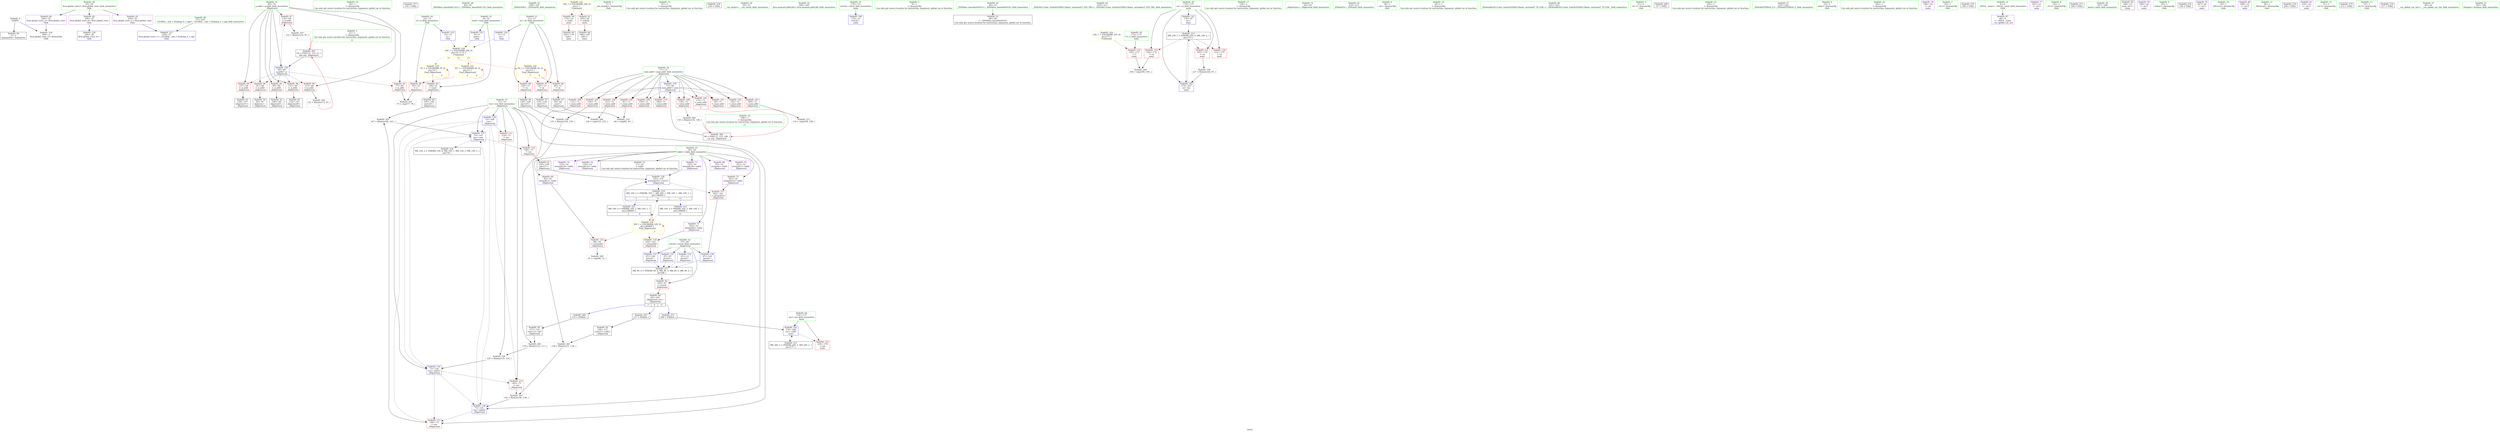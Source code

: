 digraph "SVFG" {
	label="SVFG";

	Node0x559bbe27d040 [shape=record,color=grey,label="{NodeID: 0\nNullPtr}"];
	Node0x559bbe27d040 -> Node0x559bbe295bb0[style=solid];
	Node0x559bbe27d040 -> Node0x559bbe29adf0[style=solid];
	Node0x559bbe295370 [shape=record,color=red,label="{NodeID: 97\n132\<--69\n\<--p.addr\n_Z6getresix\n}"];
	Node0x559bbe295370 -> Node0x559bbe298dd0[style=solid];
	Node0x559bbe292a50 [shape=record,color=green,label="{NodeID: 14\n36\<--1\n\<--dummyObj\nCan only get source location for instruction, argument, global var or function.}"];
	Node0x559bbe2b90e0 [shape=record,color=black,label="{NodeID: 277\n219 = PHI()\n}"];
	Node0x559bbe294eb0 [shape=record,color=red,label="{NodeID: 111\n119\<--73\n\<--res\n_Z6getresix\n}"];
	Node0x559bbe294eb0 -> Node0x559bbe2990d0[style=solid];
	Node0x559bbe293810 [shape=record,color=green,label="{NodeID: 28\n44\<--45\n_ZNSt8ios_base4InitC1Ev\<--_ZNSt8ios_base4InitC1Ev_field_insensitive\n}"];
	Node0x559bbe2a0a70 [shape=record,color=grey,label="{NodeID: 208\n126 = cmp(123, 125, )\n}"];
	Node0x559bbe29aaf0 [shape=record,color=blue,label="{NodeID: 125\n14\<--12\nn\<--\nGlob }"];
	Node0x559bbe29aaf0 -> Node0x559bbe2ab380[style=dashed];
	Node0x559bbe294490 [shape=record,color=green,label="{NodeID: 42\n190\<--191\n_ZNSirsERi\<--_ZNSirsERi_field_insensitive\n}"];
	Node0x559bbe2aa400 [shape=record,color=yellow,style=double,label="{NodeID: 222\n18V_1 = ENCHI(MR_18V_0)\npts\{1 \}\nFun[main]}"];
	Node0x559bbe2aa400 -> Node0x559bbe297e20[style=dashed];
	Node0x559bbe2aa400 -> Node0x559bbe297ef0[style=dashed];
	Node0x559bbe29b710 [shape=record,color=blue,label="{NodeID: 139\n67\<--162\nretval\<--\n_Z6getresix\n}"];
	Node0x559bbe29b710 -> Node0x559bbe2a8b00[style=dashed];
	Node0x559bbe2961f0 [shape=record,color=black,label="{NodeID: 56\n117\<--116\nconv12\<--call\n_Z6getresix\n}"];
	Node0x559bbe2961f0 -> Node0x559bbe299250[style=solid];
	Node0x559bbe2abab0 [shape=record,color=yellow,style=double,label="{NodeID: 236\n16V_1 = ENCHI(MR_16V_0)\npts\{180000 \}\nFun[_Z6getresix]|{|<s4>3}}"];
	Node0x559bbe2abab0 -> Node0x559bbe29a320[style=dashed];
	Node0x559bbe2abab0 -> Node0x559bbe29a3b0[style=dashed];
	Node0x559bbe2abab0 -> Node0x559bbe2a9500[style=dashed];
	Node0x559bbe2abab0 -> Node0x559bbe2a9f00[style=dashed];
	Node0x559bbe2abab0:s4 -> Node0x559bbe2abab0[style=dashed,color=red];
	Node0x559bbe296d50 [shape=record,color=purple,label="{NodeID: 70\n101\<--16\narrayidx7\<--table\n_Z6getresix\n}"];
	Node0x559bbe297910 [shape=record,color=purple,label="{NodeID: 84\n260\<--35\nllvm.global_ctors_2\<--llvm.global_ctors\nGlob }"];
	Node0x559bbe297910 -> Node0x559bbe29adf0[style=solid];
	Node0x559bbe291b50 [shape=record,color=green,label="{NodeID: 1\n7\<--1\n__dso_handle\<--dummyObj\nGlob }"];
	Node0x559bbe295440 [shape=record,color=red,label="{NodeID: 98\n151\<--69\n\<--p.addr\n_Z6getresix\n}"];
	Node0x559bbe295440 -> Node0x559bbe2966d0[style=solid];
	Node0x559bbe292b10 [shape=record,color=green,label="{NodeID: 15\n87\<--1\n\<--dummyObj\nCan only get source location for instruction, argument, global var or function.}"];
	Node0x559bbe2b91b0 [shape=record,color=black,label="{NodeID: 278\n220 = PHI()\n}"];
	Node0x559bbe294f80 [shape=record,color=red,label="{NodeID: 112\n140\<--73\n\<--res\n_Z6getresix\n}"];
	Node0x559bbe294f80 -> Node0x559bbe29fff0[style=solid];
	Node0x559bbe293910 [shape=record,color=green,label="{NodeID: 29\n50\<--51\n__cxa_atexit\<--__cxa_atexit_field_insensitive\n}"];
	Node0x559bbe2a0bf0 [shape=record,color=grey,label="{NodeID: 209\n97 = cmp(96, 12, )\n}"];
	Node0x559bbe29abf0 [shape=record,color=blue,label="{NodeID: 126\n258\<--36\nllvm.global_ctors_0\<--\nGlob }"];
	Node0x559bbe294590 [shape=record,color=green,label="{NodeID: 43\n204\<--205\nllvm.memset.p0i8.i64\<--llvm.memset.p0i8.i64_field_insensitive\n}"];
	Node0x559bbe29b7e0 [shape=record,color=blue,label="{NodeID: 140\n170\<--12\nretval\<--\nmain\n}"];
	Node0x559bbe2962c0 [shape=record,color=black,label="{NodeID: 57\n125\<--124\nconv15\<--\n_Z6getresix\n}"];
	Node0x559bbe2962c0 -> Node0x559bbe2a0a70[style=solid];
	Node0x559bbe296e20 [shape=record,color=purple,label="{NodeID: 71\n103\<--16\narrayidx8\<--table\n_Z6getresix\n}"];
	Node0x559bbe296e20 -> Node0x559bbe29a3b0[style=solid];
	Node0x559bbe297a10 [shape=record,color=red,label="{NodeID: 85\n144\<--8\n\<--mod\n_Z6getresix\n}"];
	Node0x559bbe297a10 -> Node0x559bbe296530[style=solid];
	Node0x559bbe291be0 [shape=record,color=green,label="{NodeID: 2\n9\<--1\n\<--dummyObj\nCan only get source location for instruction, argument, global var or function.}"];
	Node0x559bbe2b7a50 [shape=record,color=black,label="{NodeID: 265\n65 = PHI(114, 133, 12, )\n0th arg _Z6getresix }"];
	Node0x559bbe2b7a50 -> Node0x559bbe29aef0[style=solid];
	Node0x559bbe295510 [shape=record,color=red,label="{NodeID: 99\n157\<--69\n\<--p.addr\n_Z6getresix\n}"];
	Node0x559bbe295510 -> Node0x559bbe2967a0[style=solid];
	Node0x559bbe292c10 [shape=record,color=green,label="{NodeID: 16\n108\<--1\n\<--dummyObj\nCan only get source location for instruction, argument, global var or function.|{<s0>11}}"];
	Node0x559bbe292c10:s0 -> Node0x559bbe2b7da0[style=solid,color=red];
	Node0x559bbe298c50 [shape=record,color=grey,label="{NodeID: 196\n131 = Binary(129, 130, )\n}"];
	Node0x559bbe298c50 -> Node0x559bbe2a0170[style=solid];
	Node0x559bbe295050 [shape=record,color=red,label="{NodeID: 113\n146\<--73\n\<--res\n_Z6getresix\n}"];
	Node0x559bbe295050 -> Node0x559bbe2a02f0[style=solid];
	Node0x559bbe293a10 [shape=record,color=green,label="{NodeID: 30\n49\<--55\n_ZNSt8ios_base4InitD1Ev\<--_ZNSt8ios_base4InitD1Ev_field_insensitive\n}"];
	Node0x559bbe293a10 -> Node0x559bbe295e80[style=solid];
	Node0x559bbe2a0d70 [shape=record,color=grey,label="{NodeID: 210\n84 = cmp(81, 83, )\n}"];
	Node0x559bbe29acf0 [shape=record,color=blue,label="{NodeID: 127\n259\<--37\nllvm.global_ctors_1\<--_GLOBAL__sub_I_Youhang_0_1.cpp\nGlob }"];
	Node0x559bbe294690 [shape=record,color=green,label="{NodeID: 44\n210\<--211\n_ZStlsISt11char_traitsIcEERSt13basic_ostreamIcT_ES5_PKc\<--_ZStlsISt11char_traitsIcEERSt13basic_ostreamIcT_ES5_PKc_field_insensitive\n}"];
	Node0x559bbe2ab000 [shape=record,color=yellow,style=double,label="{NodeID: 224\n22V_1 = ENCHI(MR_22V_0)\npts\{173 \}\nFun[main]}"];
	Node0x559bbe2ab000 -> Node0x559bbe29a510[style=dashed];
	Node0x559bbe29b8b0 [shape=record,color=blue,label="{NodeID: 141\n174\<--87\nca\<--\nmain\n}"];
	Node0x559bbe29b8b0 -> Node0x559bbe2a7c00[style=dashed];
	Node0x559bbe296390 [shape=record,color=black,label="{NodeID: 58\n129\<--128\nconv18\<--\n_Z6getresix\n}"];
	Node0x559bbe296390 -> Node0x559bbe298c50[style=solid];
	Node0x559bbe296ef0 [shape=record,color=purple,label="{NodeID: 72\n153\<--16\narrayidx29\<--table\n_Z6getresix\n}"];
	Node0x559bbe297ae0 [shape=record,color=red,label="{NodeID: 86\n82\<--11\n\<--m\n_Z6getresix\n}"];
	Node0x559bbe297ae0 -> Node0x559bbe295f80[style=solid];
	Node0x559bbe291c70 [shape=record,color=green,label="{NodeID: 3\n12\<--1\n\<--dummyObj\nCan only get source location for instruction, argument, global var or function.|{<s0>11}}"];
	Node0x559bbe291c70:s0 -> Node0x559bbe2b7a50[style=solid,color=red];
	Node0x559bbe2b7da0 [shape=record,color=black,label="{NodeID: 266\n66 = PHI(115, 135, 108, )\n1st arg _Z6getresix }"];
	Node0x559bbe2b7da0 -> Node0x559bbe29afc0[style=solid];
	Node0x559bbe2955e0 [shape=record,color=red,label="{NodeID: 100\n81\<--71\n\<--num.addr\n_Z6getresix\n}"];
	Node0x559bbe2955e0 -> Node0x559bbe2a0d70[style=solid];
	Node0x559bbe292d10 [shape=record,color=green,label="{NodeID: 17\n136\<--1\n\<--dummyObj\nCan only get source location for instruction, argument, global var or function.}"];
	Node0x559bbe298dd0 [shape=record,color=grey,label="{NodeID: 197\n133 = Binary(132, 87, )\n|{<s0>4}}"];
	Node0x559bbe298dd0:s0 -> Node0x559bbe2b7a50[style=solid,color=red];
	Node0x559bbe295120 [shape=record,color=red,label="{NodeID: 114\n149\<--73\n\<--res\n_Z6getresix\n}"];
	Node0x559bbe295120 -> Node0x559bbe296600[style=solid];
	Node0x559bbe293b10 [shape=record,color=green,label="{NodeID: 31\n62\<--63\n_Z6getresix\<--_Z6getresix_field_insensitive\n}"];
	Node0x559bbe2a0ef0 [shape=record,color=grey,label="{NodeID: 211\n110 = cmp(109, 108, )\n}"];
	Node0x559bbe29adf0 [shape=record,color=blue, style = dotted,label="{NodeID: 128\n260\<--3\nllvm.global_ctors_2\<--dummyVal\nGlob }"];
	Node0x559bbe294790 [shape=record,color=green,label="{NodeID: 45\n214\<--215\n_ZNSolsEi\<--_ZNSolsEi_field_insensitive\n}"];
	Node0x559bbe29b980 [shape=record,color=blue,label="{NodeID: 142\n176\<--206\nres\<--call5\nmain\n}"];
	Node0x559bbe29b980 -> Node0x559bbe29a850[style=dashed];
	Node0x559bbe29b980 -> Node0x559bbe2a7700[style=dashed];
	Node0x559bbe296460 [shape=record,color=black,label="{NodeID: 59\n138\<--137\nconv22\<--call21\n_Z6getresix\n}"];
	Node0x559bbe296460 -> Node0x559bbe2a0170[style=solid];
	Node0x559bbe296fc0 [shape=record,color=purple,label="{NodeID: 73\n155\<--16\narrayidx30\<--table\n_Z6getresix\n}"];
	Node0x559bbe296fc0 -> Node0x559bbe29b640[style=solid];
	Node0x559bbe297bb0 [shape=record,color=red,label="{NodeID: 87\n124\<--11\n\<--m\n_Z6getresix\n}"];
	Node0x559bbe297bb0 -> Node0x559bbe2962c0[style=solid];
	Node0x559bbe291d00 [shape=record,color=green,label="{NodeID: 4\n19\<--1\n.str\<--dummyObj\nGlob }"];
	Node0x559bbe2b8470 [shape=record,color=black,label="{NodeID: 267\n137 = PHI(64, )\n}"];
	Node0x559bbe2b8470 -> Node0x559bbe296460[style=solid];
	Node0x559bbe2956b0 [shape=record,color=red,label="{NodeID: 101\n94\<--71\n\<--num.addr\n_Z6getresix\n}"];
	Node0x559bbe292e10 [shape=record,color=green,label="{NodeID: 18\n201\<--1\n\<--dummyObj\nCan only get source location for instruction, argument, global var or function.}"];
	Node0x559bbe298f50 [shape=record,color=grey,label="{NodeID: 198\n227 = Binary(226, 87, )\n}"];
	Node0x559bbe298f50 -> Node0x559bbe29ba50[style=solid];
	Node0x559bbe29a320 [shape=record,color=red,label="{NodeID: 115\n96\<--95\n\<--arrayidx3\n_Z6getresix\n}"];
	Node0x559bbe29a320 -> Node0x559bbe2a0bf0[style=solid];
	Node0x559bbe293c10 [shape=record,color=green,label="{NodeID: 32\n67\<--68\nretval\<--retval_field_insensitive\n_Z6getresix\n}"];
	Node0x559bbe293c10 -> Node0x559bbe297fc0[style=solid];
	Node0x559bbe293c10 -> Node0x559bbe29b090[style=solid];
	Node0x559bbe293c10 -> Node0x559bbe29b160[style=solid];
	Node0x559bbe293c10 -> Node0x559bbe29b230[style=solid];
	Node0x559bbe293c10 -> Node0x559bbe29b710[style=solid];
	Node0x559bbe2a7200 [shape=record,color=black,label="{NodeID: 212\nMR_16V_2 = PHI(MR_16V_3, MR_16V_1, )\npts\{180000 \}\n|{<s0>11}}"];
	Node0x559bbe2a7200:s0 -> Node0x559bbe2abab0[style=dashed,color=red];
	Node0x559bbe29aef0 [shape=record,color=blue,label="{NodeID: 129\n69\<--65\np.addr\<--p\n_Z6getresix\n}"];
	Node0x559bbe29aef0 -> Node0x559bbe298090[style=dashed];
	Node0x559bbe29aef0 -> Node0x559bbe298160[style=dashed];
	Node0x559bbe29aef0 -> Node0x559bbe298230[style=dashed];
	Node0x559bbe29aef0 -> Node0x559bbe2952a0[style=dashed];
	Node0x559bbe29aef0 -> Node0x559bbe295370[style=dashed];
	Node0x559bbe29aef0 -> Node0x559bbe295440[style=dashed];
	Node0x559bbe29aef0 -> Node0x559bbe295510[style=dashed];
	Node0x559bbe294890 [shape=record,color=green,label="{NodeID: 46\n221\<--222\n_ZSt4endlIcSt11char_traitsIcEERSt13basic_ostreamIT_T0_ES6_\<--_ZSt4endlIcSt11char_traitsIcEERSt13basic_ostreamIT_T0_ES6__field_insensitive\n}"];
	Node0x559bbe29ba50 [shape=record,color=blue,label="{NodeID: 143\n174\<--227\nca\<--inc\nmain\n}"];
	Node0x559bbe29ba50 -> Node0x559bbe2a7c00[style=dashed];
	Node0x559bbe296530 [shape=record,color=black,label="{NodeID: 60\n145\<--144\nconv26\<--\n_Z6getresix\n}"];
	Node0x559bbe296530 -> Node0x559bbe2a02f0[style=solid];
	Node0x559bbe297090 [shape=record,color=purple,label="{NodeID: 74\n159\<--16\narrayidx32\<--table\n_Z6getresix\n}"];
	Node0x559bbe297c80 [shape=record,color=red,label="{NodeID: 88\n128\<--11\n\<--m\n_Z6getresix\n}"];
	Node0x559bbe297c80 -> Node0x559bbe296390[style=solid];
	Node0x559bbe292540 [shape=record,color=green,label="{NodeID: 5\n21\<--1\n.str.1\<--dummyObj\nGlob }"];
	Node0x559bbe2b86a0 [shape=record,color=black,label="{NodeID: 268\n47 = PHI()\n}"];
	Node0x559bbe295780 [shape=record,color=red,label="{NodeID: 102\n102\<--71\n\<--num.addr\n_Z6getresix\n}"];
	Node0x559bbe292f10 [shape=record,color=green,label="{NodeID: 19\n202\<--1\n\<--dummyObj\nCan only get source location for instruction, argument, global var or function.}"];
	Node0x559bbe2990d0 [shape=record,color=grey,label="{NodeID: 199\n120 = Binary(119, 118, )\n}"];
	Node0x559bbe2990d0 -> Node0x559bbe29b3d0[style=solid];
	Node0x559bbe29a3b0 [shape=record,color=red,label="{NodeID: 116\n104\<--103\n\<--arrayidx8\n_Z6getresix\n}"];
	Node0x559bbe29a3b0 -> Node0x559bbe29b230[style=solid];
	Node0x559bbe293ce0 [shape=record,color=green,label="{NodeID: 33\n69\<--70\np.addr\<--p.addr_field_insensitive\n_Z6getresix\n}"];
	Node0x559bbe293ce0 -> Node0x559bbe298090[style=solid];
	Node0x559bbe293ce0 -> Node0x559bbe298160[style=solid];
	Node0x559bbe293ce0 -> Node0x559bbe298230[style=solid];
	Node0x559bbe293ce0 -> Node0x559bbe2952a0[style=solid];
	Node0x559bbe293ce0 -> Node0x559bbe295370[style=solid];
	Node0x559bbe293ce0 -> Node0x559bbe295440[style=solid];
	Node0x559bbe293ce0 -> Node0x559bbe295510[style=solid];
	Node0x559bbe293ce0 -> Node0x559bbe29aef0[style=solid];
	Node0x559bbe2a7700 [shape=record,color=black,label="{NodeID: 213\nMR_26V_2 = PHI(MR_26V_3, MR_26V_1, )\npts\{177 \}\n}"];
	Node0x559bbe2a7700 -> Node0x559bbe29b980[style=dashed];
	Node0x559bbe29afc0 [shape=record,color=blue,label="{NodeID: 130\n71\<--66\nnum.addr\<--num\n_Z6getresix\n}"];
	Node0x559bbe29afc0 -> Node0x559bbe2955e0[style=dashed];
	Node0x559bbe29afc0 -> Node0x559bbe2956b0[style=dashed];
	Node0x559bbe29afc0 -> Node0x559bbe295780[style=dashed];
	Node0x559bbe29afc0 -> Node0x559bbe295850[style=dashed];
	Node0x559bbe29afc0 -> Node0x559bbe295920[style=dashed];
	Node0x559bbe29afc0 -> Node0x559bbe2959f0[style=dashed];
	Node0x559bbe29afc0 -> Node0x559bbe294aa0[style=dashed];
	Node0x559bbe29afc0 -> Node0x559bbe294b70[style=dashed];
	Node0x559bbe29afc0 -> Node0x559bbe294c40[style=dashed];
	Node0x559bbe29afc0 -> Node0x559bbe294d10[style=dashed];
	Node0x559bbe29afc0 -> Node0x559bbe294de0[style=dashed];
	Node0x559bbe294990 [shape=record,color=green,label="{NodeID: 47\n223\<--224\n_ZNSolsEPFRSoS_E\<--_ZNSolsEPFRSoS_E_field_insensitive\n}"];
	Node0x559bbe296600 [shape=record,color=black,label="{NodeID: 61\n150\<--149\nconv27\<--\n_Z6getresix\n}"];
	Node0x559bbe296600 -> Node0x559bbe29b640[style=solid];
	Node0x559bbe297160 [shape=record,color=purple,label="{NodeID: 75\n161\<--16\narrayidx33\<--table\n_Z6getresix\n}"];
	Node0x559bbe297160 -> Node0x559bbe29a440[style=solid];
	Node0x559bbe297d50 [shape=record,color=red,label="{NodeID: 89\n78\<--14\n\<--n\n_Z6getresix\n}"];
	Node0x559bbe297d50 -> Node0x559bbe2a08f0[style=solid];
	Node0x559bbe2925d0 [shape=record,color=green,label="{NodeID: 6\n23\<--1\nstdin\<--dummyObj\nGlob }"];
	Node0x559bbe2b8770 [shape=record,color=black,label="{NodeID: 269\n116 = PHI(64, )\n}"];
	Node0x559bbe2b8770 -> Node0x559bbe2961f0[style=solid];
	Node0x559bbe295850 [shape=record,color=red,label="{NodeID: 103\n109\<--71\n\<--num.addr\n_Z6getresix\n}"];
	Node0x559bbe295850 -> Node0x559bbe2a0ef0[style=solid];
	Node0x559bbe293010 [shape=record,color=green,label="{NodeID: 20\n203\<--1\n\<--dummyObj\nCan only get source location for instruction, argument, global var or function.}"];
	Node0x559bbe299250 [shape=record,color=grey,label="{NodeID: 200\n118 = Binary(112, 117, )\n}"];
	Node0x559bbe299250 -> Node0x559bbe2990d0[style=solid];
	Node0x559bbe29a440 [shape=record,color=red,label="{NodeID: 117\n162\<--161\n\<--arrayidx33\n_Z6getresix\n}"];
	Node0x559bbe29a440 -> Node0x559bbe29b710[style=solid];
	Node0x559bbe293db0 [shape=record,color=green,label="{NodeID: 34\n71\<--72\nnum.addr\<--num.addr_field_insensitive\n_Z6getresix\n}"];
	Node0x559bbe293db0 -> Node0x559bbe2955e0[style=solid];
	Node0x559bbe293db0 -> Node0x559bbe2956b0[style=solid];
	Node0x559bbe293db0 -> Node0x559bbe295780[style=solid];
	Node0x559bbe293db0 -> Node0x559bbe295850[style=solid];
	Node0x559bbe293db0 -> Node0x559bbe295920[style=solid];
	Node0x559bbe293db0 -> Node0x559bbe2959f0[style=solid];
	Node0x559bbe293db0 -> Node0x559bbe294aa0[style=solid];
	Node0x559bbe293db0 -> Node0x559bbe294b70[style=solid];
	Node0x559bbe293db0 -> Node0x559bbe294c40[style=solid];
	Node0x559bbe293db0 -> Node0x559bbe294d10[style=solid];
	Node0x559bbe293db0 -> Node0x559bbe294de0[style=solid];
	Node0x559bbe293db0 -> Node0x559bbe29afc0[style=solid];
	Node0x559bbe2a7c00 [shape=record,color=black,label="{NodeID: 214\nMR_24V_3 = PHI(MR_24V_4, MR_24V_2, )\npts\{175 \}\n}"];
	Node0x559bbe2a7c00 -> Node0x559bbe29a5e0[style=dashed];
	Node0x559bbe2a7c00 -> Node0x559bbe29a6b0[style=dashed];
	Node0x559bbe2a7c00 -> Node0x559bbe29a780[style=dashed];
	Node0x559bbe2a7c00 -> Node0x559bbe29ba50[style=dashed];
	Node0x559bbe29b090 [shape=record,color=blue,label="{NodeID: 131\n67\<--87\nretval\<--\n_Z6getresix\n}"];
	Node0x559bbe29b090 -> Node0x559bbe2a8b00[style=dashed];
	Node0x559bbe295ab0 [shape=record,color=green,label="{NodeID: 48\n37\<--254\n_GLOBAL__sub_I_Youhang_0_1.cpp\<--_GLOBAL__sub_I_Youhang_0_1.cpp_field_insensitive\n}"];
	Node0x559bbe295ab0 -> Node0x559bbe29acf0[style=solid];
	Node0x559bbe2ab380 [shape=record,color=yellow,style=double,label="{NodeID: 228\n29V_1 = ENCHI(MR_29V_0)\npts\{10 13 15 \}\nFun[main]|{<s0>11|<s1>11|<s2>11}}"];
	Node0x559bbe2ab380:s0 -> Node0x559bbe2ab460[style=dashed,color=red];
	Node0x559bbe2ab380:s1 -> Node0x559bbe2ab570[style=dashed,color=red];
	Node0x559bbe2ab380:s2 -> Node0x559bbe2ab650[style=dashed,color=red];
	Node0x559bbe2966d0 [shape=record,color=black,label="{NodeID: 62\n152\<--151\nidxprom28\<--\n_Z6getresix\n}"];
	Node0x559bbe297230 [shape=record,color=purple,label="{NodeID: 76\n180\<--19\n\<--.str\nmain\n}"];
	Node0x559bbe297e20 [shape=record,color=red,label="{NodeID: 90\n179\<--23\n\<--stdin\nmain\n}"];
	Node0x559bbe297e20 -> Node0x559bbe296940[style=solid];
	Node0x559bbe292660 [shape=record,color=green,label="{NodeID: 7\n24\<--1\n.str.2\<--dummyObj\nGlob }"];
	Node0x559bbe2b88e0 [shape=record,color=black,label="{NodeID: 270\n189 = PHI()\n}"];
	Node0x559bbe295920 [shape=record,color=red,label="{NodeID: 104\n112\<--71\n\<--num.addr\n_Z6getresix\n}"];
	Node0x559bbe295920 -> Node0x559bbe299250[style=solid];
	Node0x559bbe293110 [shape=record,color=green,label="{NodeID: 21\n4\<--6\n_ZStL8__ioinit\<--_ZStL8__ioinit_field_insensitive\nGlob }"];
	Node0x559bbe293110 -> Node0x559bbe296ae0[style=solid];
	Node0x559bbe29fff0 [shape=record,color=grey,label="{NodeID: 201\n141 = Binary(140, 139, )\n}"];
	Node0x559bbe29fff0 -> Node0x559bbe29b4a0[style=solid];
	Node0x559bbe29a510 [shape=record,color=red,label="{NodeID: 118\n195\<--172\n\<--T\nmain\n}"];
	Node0x559bbe29a510 -> Node0x559bbe2a0770[style=solid];
	Node0x559bbe293e80 [shape=record,color=green,label="{NodeID: 35\n73\<--74\nres\<--res_field_insensitive\n_Z6getresix\n}"];
	Node0x559bbe293e80 -> Node0x559bbe294eb0[style=solid];
	Node0x559bbe293e80 -> Node0x559bbe294f80[style=solid];
	Node0x559bbe293e80 -> Node0x559bbe295050[style=solid];
	Node0x559bbe293e80 -> Node0x559bbe295120[style=solid];
	Node0x559bbe293e80 -> Node0x559bbe29b300[style=solid];
	Node0x559bbe293e80 -> Node0x559bbe29b3d0[style=solid];
	Node0x559bbe293e80 -> Node0x559bbe29b4a0[style=solid];
	Node0x559bbe293e80 -> Node0x559bbe29b570[style=solid];
	Node0x559bbe29b160 [shape=record,color=blue,label="{NodeID: 132\n67\<--12\nretval\<--\n_Z6getresix\n}"];
	Node0x559bbe29b160 -> Node0x559bbe2a8b00[style=dashed];
	Node0x559bbe295bb0 [shape=record,color=black,label="{NodeID: 49\n2\<--3\ndummyVal\<--dummyVal\n}"];
	Node0x559bbe2ab460 [shape=record,color=yellow,style=double,label="{NodeID: 229\n2V_1 = ENCHI(MR_2V_0)\npts\{10 \}\nFun[_Z6getresix]|{|<s1>3|<s2>4}}"];
	Node0x559bbe2ab460 -> Node0x559bbe297a10[style=dashed];
	Node0x559bbe2ab460:s1 -> Node0x559bbe2ab460[style=dashed,color=red];
	Node0x559bbe2ab460:s2 -> Node0x559bbe2ab460[style=dashed,color=red];
	Node0x559bbe2967a0 [shape=record,color=black,label="{NodeID: 63\n158\<--157\nidxprom31\<--\n_Z6getresix\n}"];
	Node0x559bbe297300 [shape=record,color=purple,label="{NodeID: 77\n181\<--21\n\<--.str.1\nmain\n}"];
	Node0x559bbe297ef0 [shape=record,color=red,label="{NodeID: 91\n185\<--28\n\<--stdout\nmain\n}"];
	Node0x559bbe297ef0 -> Node0x559bbe296a10[style=solid];
	Node0x559bbe2926f0 [shape=record,color=green,label="{NodeID: 8\n26\<--1\n.str.3\<--dummyObj\nGlob }"];
	Node0x559bbe2b89b0 [shape=record,color=black,label="{NodeID: 271\n198 = PHI()\n}"];
	Node0x559bbe2959f0 [shape=record,color=red,label="{NodeID: 105\n115\<--71\n\<--num.addr\n_Z6getresix\n|{<s0>3}}"];
	Node0x559bbe2959f0:s0 -> Node0x559bbe2b7da0[style=solid,color=red];
	Node0x559bbe293210 [shape=record,color=green,label="{NodeID: 22\n8\<--10\nmod\<--mod_field_insensitive\nGlob }"];
	Node0x559bbe293210 -> Node0x559bbe297a10[style=solid];
	Node0x559bbe293210 -> Node0x559bbe29a920[style=solid];
	Node0x559bbe2a0170 [shape=record,color=grey,label="{NodeID: 202\n139 = Binary(131, 138, )\n}"];
	Node0x559bbe2a0170 -> Node0x559bbe29fff0[style=solid];
	Node0x559bbe29a5e0 [shape=record,color=red,label="{NodeID: 119\n194\<--174\n\<--ca\nmain\n}"];
	Node0x559bbe29a5e0 -> Node0x559bbe2a0770[style=solid];
	Node0x559bbe293f50 [shape=record,color=green,label="{NodeID: 36\n167\<--168\nmain\<--main_field_insensitive\n}"];
	Node0x559bbe29b230 [shape=record,color=blue,label="{NodeID: 133\n67\<--104\nretval\<--\n_Z6getresix\n}"];
	Node0x559bbe29b230 -> Node0x559bbe2a8b00[style=dashed];
	Node0x559bbe295cb0 [shape=record,color=black,label="{NodeID: 50\n169\<--12\nmain_ret\<--\nmain\n}"];
	Node0x559bbe2ab570 [shape=record,color=yellow,style=double,label="{NodeID: 230\n4V_1 = ENCHI(MR_4V_0)\npts\{13 \}\nFun[_Z6getresix]|{|<s3>3|<s4>4}}"];
	Node0x559bbe2ab570 -> Node0x559bbe297ae0[style=dashed];
	Node0x559bbe2ab570 -> Node0x559bbe297bb0[style=dashed];
	Node0x559bbe2ab570 -> Node0x559bbe297c80[style=dashed];
	Node0x559bbe2ab570:s3 -> Node0x559bbe2ab570[style=dashed,color=red];
	Node0x559bbe2ab570:s4 -> Node0x559bbe2ab570[style=dashed,color=red];
	Node0x559bbe296870 [shape=record,color=black,label="{NodeID: 64\n64\<--165\n_Z6getresix_ret\<--\n_Z6getresix\n|{<s0>3|<s1>4|<s2>11}}"];
	Node0x559bbe296870:s0 -> Node0x559bbe2b8770[style=solid,color=blue];
	Node0x559bbe296870:s1 -> Node0x559bbe2b8470[style=solid,color=blue];
	Node0x559bbe296870:s2 -> Node0x559bbe2b8b50[style=solid,color=blue];
	Node0x559bbe2973d0 [shape=record,color=purple,label="{NodeID: 78\n186\<--24\n\<--.str.2\nmain\n}"];
	Node0x559bbe297fc0 [shape=record,color=red,label="{NodeID: 92\n165\<--67\n\<--retval\n_Z6getresix\n}"];
	Node0x559bbe297fc0 -> Node0x559bbe296870[style=solid];
	Node0x559bbe292780 [shape=record,color=green,label="{NodeID: 9\n28\<--1\nstdout\<--dummyObj\nGlob }"];
	Node0x559bbe2b8a80 [shape=record,color=black,label="{NodeID: 272\n199 = PHI()\n}"];
	Node0x559bbe294aa0 [shape=record,color=red,label="{NodeID: 106\n123\<--71\n\<--num.addr\n_Z6getresix\n}"];
	Node0x559bbe294aa0 -> Node0x559bbe2a0a70[style=solid];
	Node0x559bbe293310 [shape=record,color=green,label="{NodeID: 23\n11\<--13\nm\<--m_field_insensitive\nGlob }"];
	Node0x559bbe293310 -> Node0x559bbe297ae0[style=solid];
	Node0x559bbe293310 -> Node0x559bbe297bb0[style=solid];
	Node0x559bbe293310 -> Node0x559bbe297c80[style=solid];
	Node0x559bbe293310 -> Node0x559bbe29a9f0[style=solid];
	Node0x559bbe2a02f0 [shape=record,color=grey,label="{NodeID: 203\n147 = Binary(146, 145, )\n}"];
	Node0x559bbe2a02f0 -> Node0x559bbe29b570[style=solid];
	Node0x559bbe29a6b0 [shape=record,color=red,label="{NodeID: 120\n212\<--174\n\<--ca\nmain\n}"];
	Node0x559bbe294050 [shape=record,color=green,label="{NodeID: 37\n170\<--171\nretval\<--retval_field_insensitive\nmain\n}"];
	Node0x559bbe294050 -> Node0x559bbe29b7e0[style=solid];
	Node0x559bbe2a8b00 [shape=record,color=black,label="{NodeID: 217\nMR_8V_4 = PHI(MR_8V_6, MR_8V_3, MR_8V_5, MR_8V_2, )\npts\{68 \}\n}"];
	Node0x559bbe2a8b00 -> Node0x559bbe297fc0[style=dashed];
	Node0x559bbe29b300 [shape=record,color=blue,label="{NodeID: 134\n73\<--108\nres\<--\n_Z6getresix\n}"];
	Node0x559bbe29b300 -> Node0x559bbe294eb0[style=dashed];
	Node0x559bbe29b300 -> Node0x559bbe294f80[style=dashed];
	Node0x559bbe29b300 -> Node0x559bbe295050[style=dashed];
	Node0x559bbe29b300 -> Node0x559bbe29b3d0[style=dashed];
	Node0x559bbe29b300 -> Node0x559bbe29b4a0[style=dashed];
	Node0x559bbe29b300 -> Node0x559bbe29b570[style=dashed];
	Node0x559bbe295d80 [shape=record,color=black,label="{NodeID: 51\n17\<--16\n\<--table\nCan only get source location for instruction, argument, global var or function.}"];
	Node0x559bbe2ab650 [shape=record,color=yellow,style=double,label="{NodeID: 231\n6V_1 = ENCHI(MR_6V_0)\npts\{15 \}\nFun[_Z6getresix]|{|<s1>3|<s2>4}}"];
	Node0x559bbe2ab650 -> Node0x559bbe297d50[style=dashed];
	Node0x559bbe2ab650:s1 -> Node0x559bbe2ab650[style=dashed,color=red];
	Node0x559bbe2ab650:s2 -> Node0x559bbe2ab650[style=dashed,color=red];
	Node0x559bbe296940 [shape=record,color=black,label="{NodeID: 65\n182\<--179\ncall\<--\nmain\n}"];
	Node0x559bbe2974a0 [shape=record,color=purple,label="{NodeID: 79\n187\<--26\n\<--.str.3\nmain\n}"];
	Node0x559bbe298090 [shape=record,color=red,label="{NodeID: 93\n77\<--69\n\<--p.addr\n_Z6getresix\n}"];
	Node0x559bbe298090 -> Node0x559bbe2a08f0[style=solid];
	Node0x559bbe292810 [shape=record,color=green,label="{NodeID: 10\n29\<--1\n_ZSt3cin\<--dummyObj\nGlob }"];
	Node0x559bbe2b8b50 [shape=record,color=black,label="{NodeID: 273\n206 = PHI(64, )\n}"];
	Node0x559bbe2b8b50 -> Node0x559bbe29b980[style=solid];
	Node0x559bbe294b70 [shape=record,color=red,label="{NodeID: 107\n130\<--71\n\<--num.addr\n_Z6getresix\n}"];
	Node0x559bbe294b70 -> Node0x559bbe298c50[style=solid];
	Node0x559bbe293410 [shape=record,color=green,label="{NodeID: 24\n14\<--15\nn\<--n_field_insensitive\nGlob }"];
	Node0x559bbe293410 -> Node0x559bbe297d50[style=solid];
	Node0x559bbe293410 -> Node0x559bbe29aaf0[style=solid];
	Node0x559bbe2a0470 [shape=record,color=grey,label="{NodeID: 204\n135 = Binary(134, 136, )\n|{<s0>4}}"];
	Node0x559bbe2a0470:s0 -> Node0x559bbe2b7da0[style=solid,color=red];
	Node0x559bbe29a780 [shape=record,color=red,label="{NodeID: 121\n226\<--174\n\<--ca\nmain\n}"];
	Node0x559bbe29a780 -> Node0x559bbe298f50[style=solid];
	Node0x559bbe294120 [shape=record,color=green,label="{NodeID: 38\n172\<--173\nT\<--T_field_insensitive\nmain\n}"];
	Node0x559bbe294120 -> Node0x559bbe29a510[style=solid];
	Node0x559bbe2a9000 [shape=record,color=black,label="{NodeID: 218\nMR_14V_2 = PHI(MR_14V_8, MR_14V_1, MR_14V_1, MR_14V_1, )\npts\{74 \}\n}"];
	Node0x559bbe29b3d0 [shape=record,color=blue,label="{NodeID: 135\n73\<--120\nres\<--add13\n_Z6getresix\n}"];
	Node0x559bbe29b3d0 -> Node0x559bbe294f80[style=dashed];
	Node0x559bbe29b3d0 -> Node0x559bbe295050[style=dashed];
	Node0x559bbe29b3d0 -> Node0x559bbe29b4a0[style=dashed];
	Node0x559bbe29b3d0 -> Node0x559bbe29b570[style=dashed];
	Node0x559bbe295e80 [shape=record,color=black,label="{NodeID: 52\n48\<--49\n\<--_ZNSt8ios_base4InitD1Ev\nCan only get source location for instruction, argument, global var or function.}"];
	Node0x559bbe296a10 [shape=record,color=black,label="{NodeID: 66\n188\<--185\ncall1\<--\nmain\n}"];
	Node0x559bbe297570 [shape=record,color=purple,label="{NodeID: 80\n208\<--31\n\<--.str.4\nmain\n}"];
	Node0x559bbe298160 [shape=record,color=red,label="{NodeID: 94\n91\<--69\n\<--p.addr\n_Z6getresix\n}"];
	Node0x559bbe298160 -> Node0x559bbe296050[style=solid];
	Node0x559bbe2928a0 [shape=record,color=green,label="{NodeID: 11\n30\<--1\n_ZSt4cout\<--dummyObj\nGlob }"];
	Node0x559bbe2b8d20 [shape=record,color=black,label="{NodeID: 274\n209 = PHI()\n}"];
	Node0x559bbe294c40 [shape=record,color=red,label="{NodeID: 108\n134\<--71\n\<--num.addr\n_Z6getresix\n}"];
	Node0x559bbe294c40 -> Node0x559bbe2a0470[style=solid];
	Node0x559bbe293510 [shape=record,color=green,label="{NodeID: 25\n16\<--18\ntable\<--table_field_insensitive\nGlob }"];
	Node0x559bbe293510 -> Node0x559bbe295d80[style=solid];
	Node0x559bbe293510 -> Node0x559bbe296bb0[style=solid];
	Node0x559bbe293510 -> Node0x559bbe296c80[style=solid];
	Node0x559bbe293510 -> Node0x559bbe296d50[style=solid];
	Node0x559bbe293510 -> Node0x559bbe296e20[style=solid];
	Node0x559bbe293510 -> Node0x559bbe296ef0[style=solid];
	Node0x559bbe293510 -> Node0x559bbe296fc0[style=solid];
	Node0x559bbe293510 -> Node0x559bbe297090[style=solid];
	Node0x559bbe293510 -> Node0x559bbe297160[style=solid];
	Node0x559bbe2a05f0 [shape=record,color=grey,label="{NodeID: 205\n114 = Binary(113, 87, )\n|{<s0>3}}"];
	Node0x559bbe2a05f0:s0 -> Node0x559bbe2b7a50[style=solid,color=red];
	Node0x559bbe29a850 [shape=record,color=red,label="{NodeID: 122\n218\<--176\n\<--res\nmain\n}"];
	Node0x559bbe2941f0 [shape=record,color=green,label="{NodeID: 39\n174\<--175\nca\<--ca_field_insensitive\nmain\n}"];
	Node0x559bbe2941f0 -> Node0x559bbe29a5e0[style=solid];
	Node0x559bbe2941f0 -> Node0x559bbe29a6b0[style=solid];
	Node0x559bbe2941f0 -> Node0x559bbe29a780[style=solid];
	Node0x559bbe2941f0 -> Node0x559bbe29b8b0[style=solid];
	Node0x559bbe2941f0 -> Node0x559bbe29ba50[style=solid];
	Node0x559bbe2a9500 [shape=record,color=black,label="{NodeID: 219\nMR_16V_2 = PHI(MR_16V_7, MR_16V_1, MR_16V_1, MR_16V_1, )\npts\{180000 \}\n|{<s0>3|<s1>4|<s2>11}}"];
	Node0x559bbe2a9500:s0 -> Node0x559bbe2a9f00[style=dashed,color=blue];
	Node0x559bbe2a9500:s1 -> Node0x559bbe29b640[style=dashed,color=blue];
	Node0x559bbe2a9500:s2 -> Node0x559bbe2a7200[style=dashed,color=blue];
	Node0x559bbe29b4a0 [shape=record,color=blue,label="{NodeID: 136\n73\<--141\nres\<--add24\n_Z6getresix\n}"];
	Node0x559bbe29b4a0 -> Node0x559bbe295050[style=dashed];
	Node0x559bbe29b4a0 -> Node0x559bbe29b570[style=dashed];
	Node0x559bbe295f80 [shape=record,color=black,label="{NodeID: 53\n83\<--82\nconv\<--\n_Z6getresix\n}"];
	Node0x559bbe295f80 -> Node0x559bbe2a0d70[style=solid];
	Node0x559bbe296ae0 [shape=record,color=purple,label="{NodeID: 67\n46\<--4\n\<--_ZStL8__ioinit\n__cxx_global_var_init\n}"];
	Node0x559bbe297640 [shape=record,color=purple,label="{NodeID: 81\n216\<--33\n\<--.str.5\nmain\n}"];
	Node0x559bbe298230 [shape=record,color=red,label="{NodeID: 95\n99\<--69\n\<--p.addr\n_Z6getresix\n}"];
	Node0x559bbe298230 -> Node0x559bbe296120[style=solid];
	Node0x559bbe292930 [shape=record,color=green,label="{NodeID: 12\n31\<--1\n.str.4\<--dummyObj\nGlob }"];
	Node0x559bbe2b8df0 [shape=record,color=black,label="{NodeID: 275\n213 = PHI()\n}"];
	Node0x559bbe294d10 [shape=record,color=red,label="{NodeID: 109\n154\<--71\n\<--num.addr\n_Z6getresix\n}"];
	Node0x559bbe293610 [shape=record,color=green,label="{NodeID: 26\n35\<--39\nllvm.global_ctors\<--llvm.global_ctors_field_insensitive\nGlob }"];
	Node0x559bbe293610 -> Node0x559bbe297710[style=solid];
	Node0x559bbe293610 -> Node0x559bbe297810[style=solid];
	Node0x559bbe293610 -> Node0x559bbe297910[style=solid];
	Node0x559bbe2a0770 [shape=record,color=grey,label="{NodeID: 206\n196 = cmp(194, 195, )\n}"];
	Node0x559bbe29a920 [shape=record,color=blue,label="{NodeID: 123\n8\<--9\nmod\<--\nGlob }"];
	Node0x559bbe29a920 -> Node0x559bbe2ab380[style=dashed];
	Node0x559bbe2942c0 [shape=record,color=green,label="{NodeID: 40\n176\<--177\nres\<--res_field_insensitive\nmain\n}"];
	Node0x559bbe2942c0 -> Node0x559bbe29a850[style=solid];
	Node0x559bbe2942c0 -> Node0x559bbe29b980[style=solid];
	Node0x559bbe29b570 [shape=record,color=blue,label="{NodeID: 137\n73\<--147\nres\<--rem\n_Z6getresix\n}"];
	Node0x559bbe29b570 -> Node0x559bbe295120[style=dashed];
	Node0x559bbe29b570 -> Node0x559bbe2a9000[style=dashed];
	Node0x559bbe296050 [shape=record,color=black,label="{NodeID: 54\n92\<--91\nidxprom\<--\n_Z6getresix\n}"];
	Node0x559bbe296bb0 [shape=record,color=purple,label="{NodeID: 68\n93\<--16\narrayidx\<--table\n_Z6getresix\n}"];
	Node0x559bbe297710 [shape=record,color=purple,label="{NodeID: 82\n258\<--35\nllvm.global_ctors_0\<--llvm.global_ctors\nGlob }"];
	Node0x559bbe297710 -> Node0x559bbe29abf0[style=solid];
	Node0x559bbe2952a0 [shape=record,color=red,label="{NodeID: 96\n113\<--69\n\<--p.addr\n_Z6getresix\n}"];
	Node0x559bbe2952a0 -> Node0x559bbe2a05f0[style=solid];
	Node0x559bbe2929c0 [shape=record,color=green,label="{NodeID: 13\n33\<--1\n.str.5\<--dummyObj\nGlob }"];
	Node0x559bbe2b9010 [shape=record,color=black,label="{NodeID: 276\n217 = PHI()\n}"];
	Node0x559bbe294de0 [shape=record,color=red,label="{NodeID: 110\n160\<--71\n\<--num.addr\n_Z6getresix\n}"];
	Node0x559bbe293710 [shape=record,color=green,label="{NodeID: 27\n40\<--41\n__cxx_global_var_init\<--__cxx_global_var_init_field_insensitive\n}"];
	Node0x559bbe2a08f0 [shape=record,color=grey,label="{NodeID: 207\n79 = cmp(77, 78, )\n}"];
	Node0x559bbe29a9f0 [shape=record,color=blue,label="{NodeID: 124\n11\<--12\nm\<--\nGlob }"];
	Node0x559bbe29a9f0 -> Node0x559bbe2ab380[style=dashed];
	Node0x559bbe294390 [shape=record,color=green,label="{NodeID: 41\n183\<--184\nfreopen\<--freopen_field_insensitive\n}"];
	Node0x559bbe2a9f00 [shape=record,color=black,label="{NodeID: 221\nMR_16V_4 = PHI(MR_16V_3, MR_16V_1, )\npts\{180000 \}\n|{|<s1>4}}"];
	Node0x559bbe2a9f00 -> Node0x559bbe29b640[style=dashed];
	Node0x559bbe2a9f00:s1 -> Node0x559bbe2abab0[style=dashed,color=red];
	Node0x559bbe29b640 [shape=record,color=blue,label="{NodeID: 138\n155\<--150\narrayidx30\<--conv27\n_Z6getresix\n}"];
	Node0x559bbe29b640 -> Node0x559bbe29a440[style=dashed];
	Node0x559bbe29b640 -> Node0x559bbe2a9500[style=dashed];
	Node0x559bbe296120 [shape=record,color=black,label="{NodeID: 55\n100\<--99\nidxprom6\<--\n_Z6getresix\n}"];
	Node0x559bbe296c80 [shape=record,color=purple,label="{NodeID: 69\n95\<--16\narrayidx3\<--table\n_Z6getresix\n}"];
	Node0x559bbe296c80 -> Node0x559bbe29a320[style=solid];
	Node0x559bbe297810 [shape=record,color=purple,label="{NodeID: 83\n259\<--35\nllvm.global_ctors_1\<--llvm.global_ctors\nGlob }"];
	Node0x559bbe297810 -> Node0x559bbe29acf0[style=solid];
}

